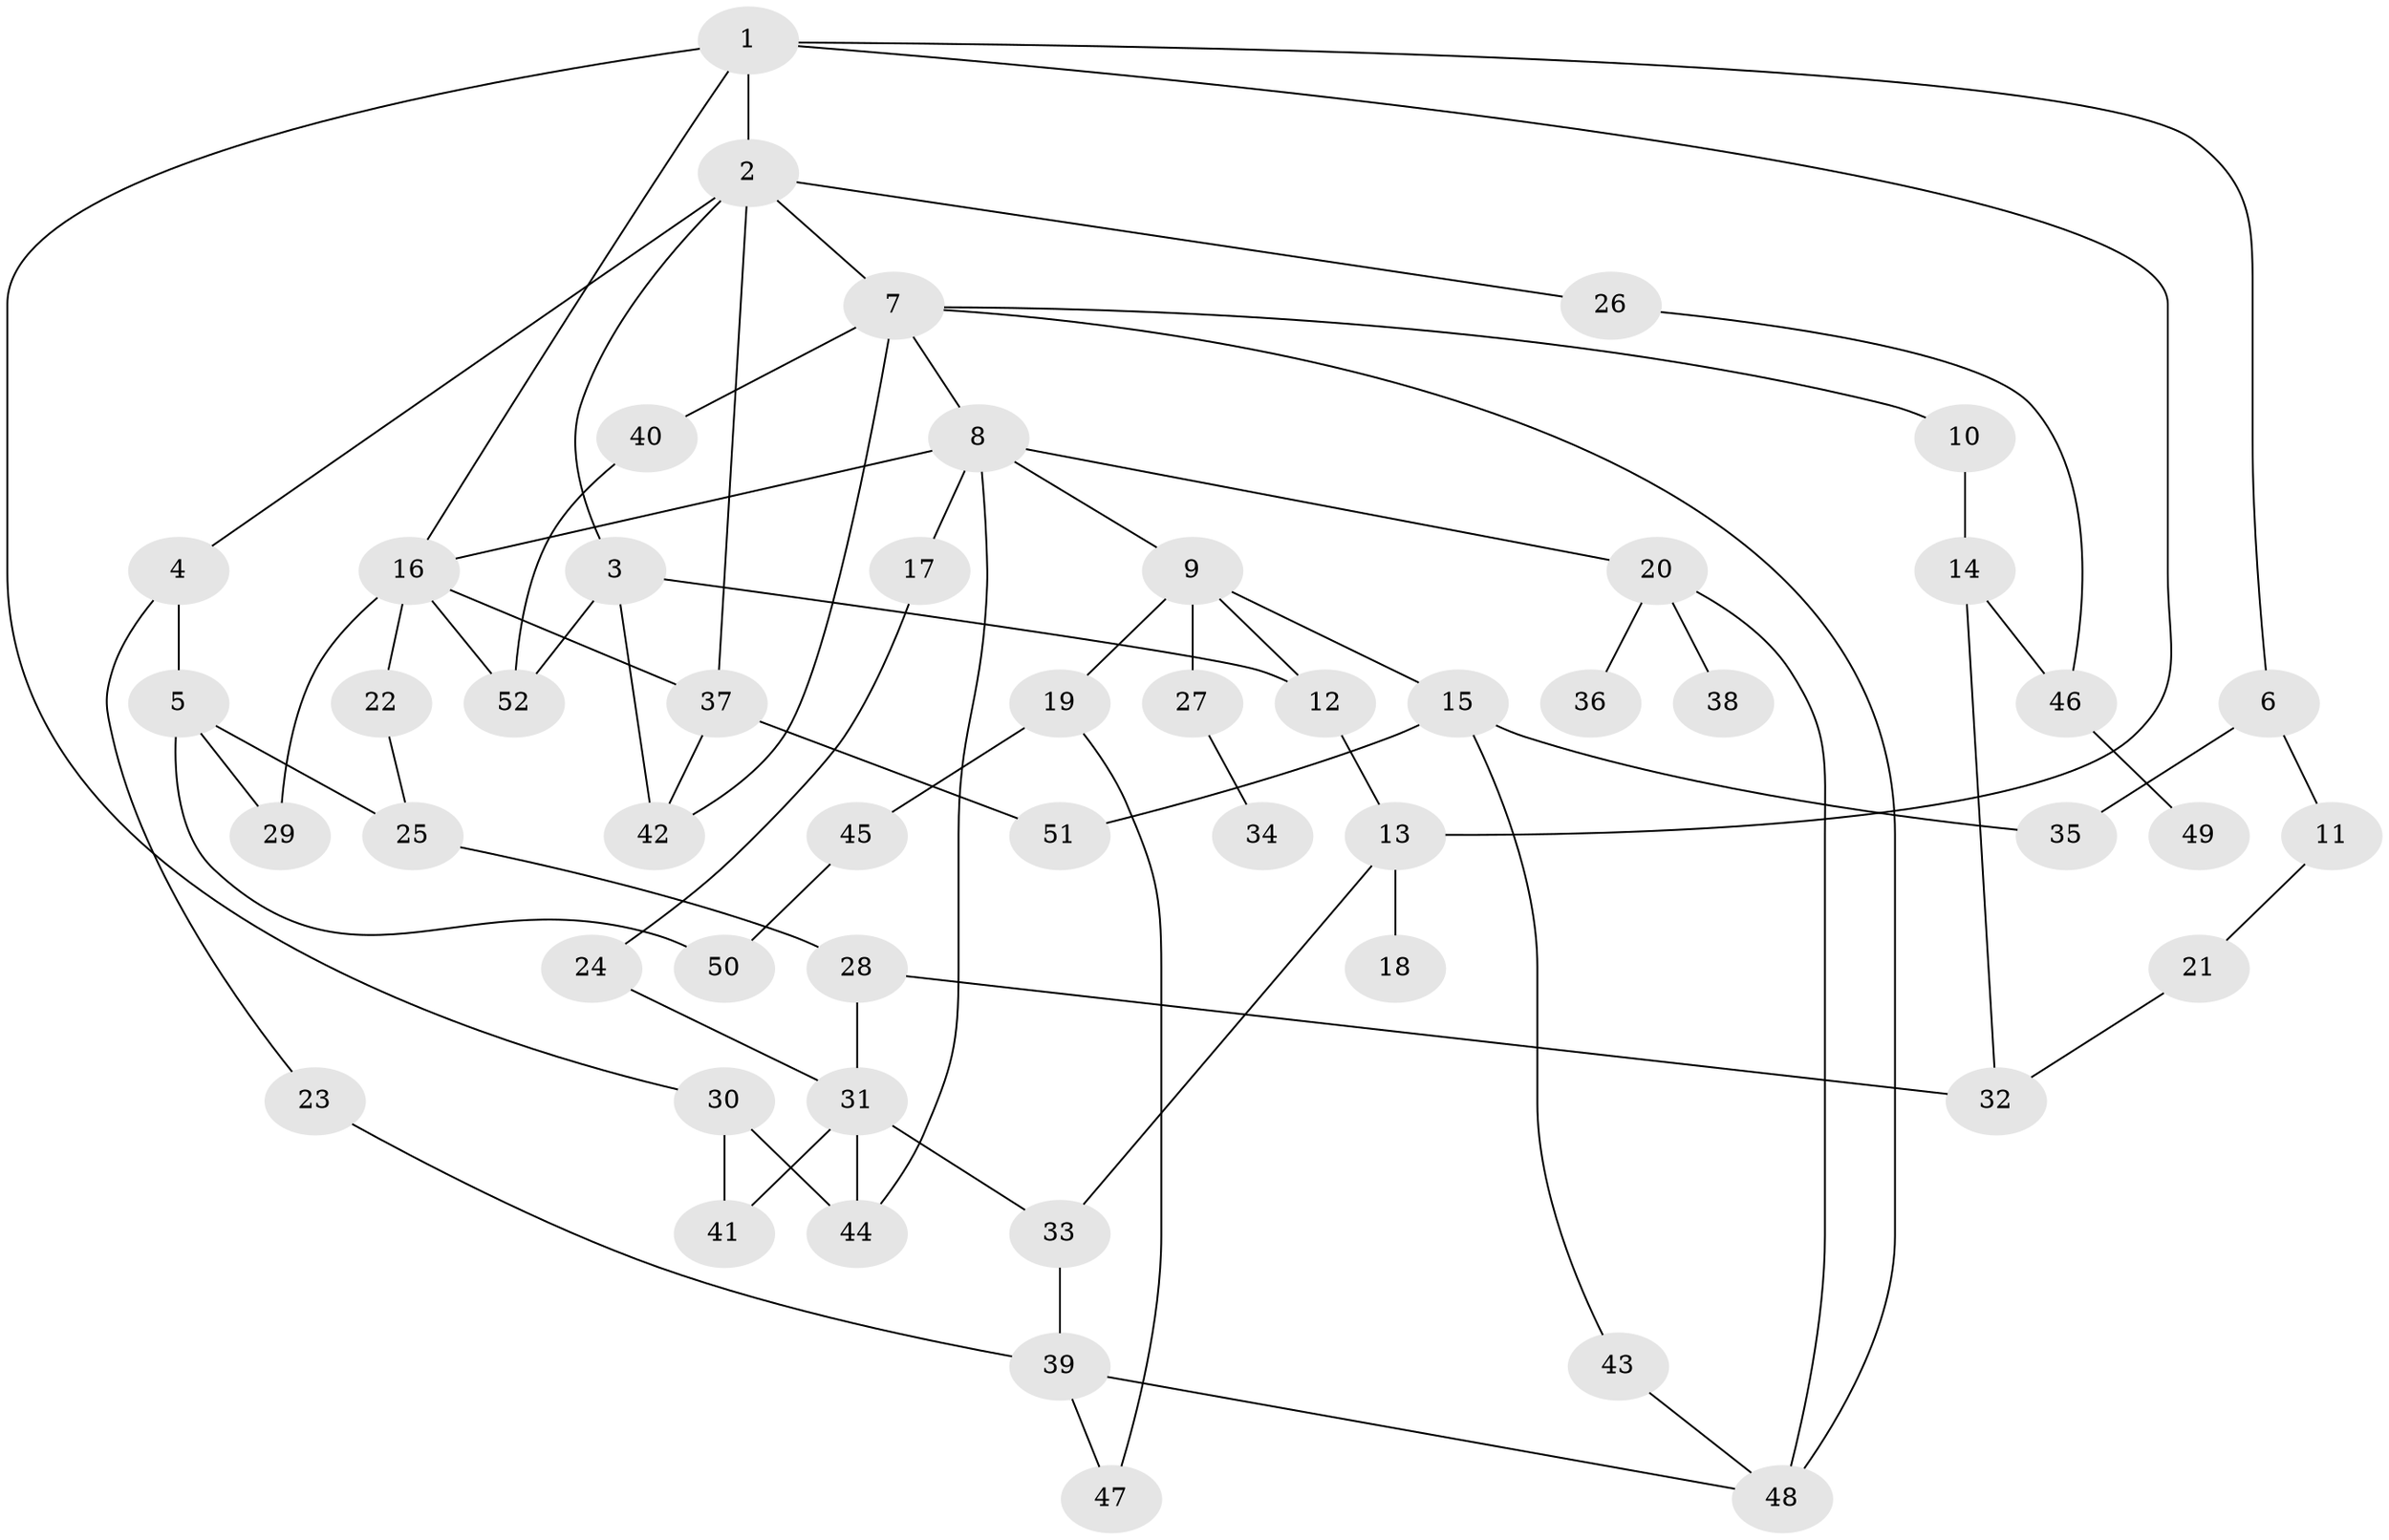 // coarse degree distribution, {5: 0.15625, 4: 0.15625, 8: 0.03125, 3: 0.28125, 6: 0.03125, 2: 0.21875, 1: 0.125}
// Generated by graph-tools (version 1.1) at 2025/49/03/04/25 22:49:10]
// undirected, 52 vertices, 77 edges
graph export_dot {
  node [color=gray90,style=filled];
  1;
  2;
  3;
  4;
  5;
  6;
  7;
  8;
  9;
  10;
  11;
  12;
  13;
  14;
  15;
  16;
  17;
  18;
  19;
  20;
  21;
  22;
  23;
  24;
  25;
  26;
  27;
  28;
  29;
  30;
  31;
  32;
  33;
  34;
  35;
  36;
  37;
  38;
  39;
  40;
  41;
  42;
  43;
  44;
  45;
  46;
  47;
  48;
  49;
  50;
  51;
  52;
  1 -- 2;
  1 -- 6;
  1 -- 13;
  1 -- 30;
  1 -- 16;
  2 -- 3;
  2 -- 4;
  2 -- 7;
  2 -- 26;
  2 -- 37;
  3 -- 12;
  3 -- 52;
  3 -- 42;
  4 -- 5;
  4 -- 23;
  5 -- 25;
  5 -- 29;
  5 -- 50;
  6 -- 11;
  6 -- 35;
  7 -- 8;
  7 -- 10;
  7 -- 40;
  7 -- 42;
  7 -- 48;
  8 -- 9;
  8 -- 16;
  8 -- 17;
  8 -- 20;
  8 -- 44;
  9 -- 15;
  9 -- 19;
  9 -- 27;
  9 -- 12;
  10 -- 14;
  11 -- 21;
  12 -- 13;
  13 -- 18;
  13 -- 33;
  14 -- 46;
  14 -- 32;
  15 -- 35;
  15 -- 43;
  15 -- 51;
  16 -- 22;
  16 -- 29;
  16 -- 37;
  16 -- 52;
  17 -- 24;
  19 -- 45;
  19 -- 47;
  20 -- 36;
  20 -- 38;
  20 -- 48;
  21 -- 32;
  22 -- 25;
  23 -- 39;
  24 -- 31;
  25 -- 28;
  26 -- 46;
  27 -- 34;
  28 -- 31;
  28 -- 32;
  30 -- 41;
  30 -- 44;
  31 -- 41;
  31 -- 33;
  31 -- 44;
  33 -- 39;
  37 -- 51;
  37 -- 42;
  39 -- 48;
  39 -- 47;
  40 -- 52;
  43 -- 48;
  45 -- 50;
  46 -- 49;
}
